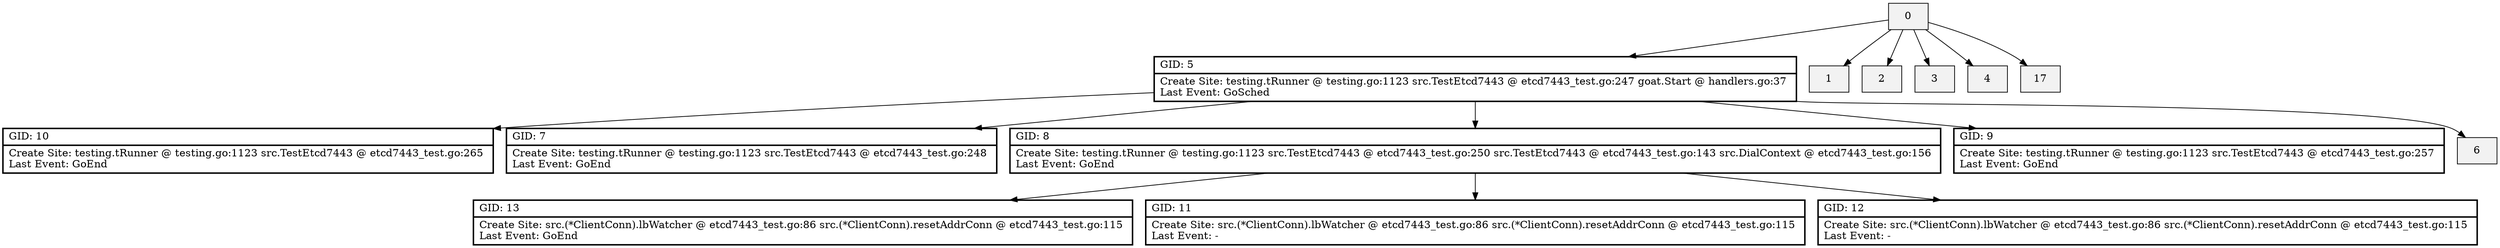 digraph{
	node[shape=record,style=filled,fillcolor=gray95]

	5 [ label = "{ GID: 5\l | Create Site: testing.tRunner @ testing.go:1123 
src.TestEtcd7443 @ etcd7443_test.go:247 
goat.Start @ handlers.go:37 
\lLast Event: GoSched\l }" style=bold]
	13 [ label = "{ GID: 13\l | Create Site: src.(*ClientConn).lbWatcher @ etcd7443_test.go:86 
src.(*ClientConn).resetAddrConn @ etcd7443_test.go:115 
\lLast Event: GoEnd\l }" style=bold]
	10 [ label = "{ GID: 10\l | Create Site: testing.tRunner @ testing.go:1123 
src.TestEtcd7443 @ etcd7443_test.go:265 
\lLast Event: GoEnd\l }" style=bold]
	11 [ label = "{ GID: 11\l | Create Site: src.(*ClientConn).lbWatcher @ etcd7443_test.go:86 
src.(*ClientConn).resetAddrConn @ etcd7443_test.go:115 
\lLast Event: -\l }" style=bold]
	7 [ label = "{ GID: 7\l | Create Site: testing.tRunner @ testing.go:1123 
src.TestEtcd7443 @ etcd7443_test.go:248 
\lLast Event: GoEnd\l }" style=bold]
	8 [ label = "{ GID: 8\l | Create Site: testing.tRunner @ testing.go:1123 
src.TestEtcd7443 @ etcd7443_test.go:250 
src.TestEtcd7443 @ etcd7443_test.go:143 
src.DialContext @ etcd7443_test.go:156 
\lLast Event: GoEnd\l }" style=bold]
	9 [ label = "{ GID: 9\l | Create Site: testing.tRunner @ testing.go:1123 
src.TestEtcd7443 @ etcd7443_test.go:257 
\lLast Event: GoEnd\l }" style=bold]
	12 [ label = "{ GID: 12\l | Create Site: src.(*ClientConn).lbWatcher @ etcd7443_test.go:86 
src.(*ClientConn).resetAddrConn @ etcd7443_test.go:115 
\lLast Event: -\l }" style=bold]
	

	0 -> 1
	0 -> 2
	0 -> 3
	0 -> 4
	0 -> 17
	0 -> 5
	5 -> 6
	5 -> 7
	5 -> 8
	5 -> 9
	5 -> 10
	8 -> 11
	8 -> 12
	8 -> 13
	}